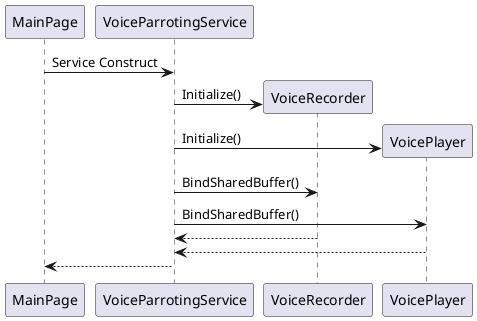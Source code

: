 @startuml VoiceParrotingSequence_ServiceConstruct
participant MainPage
participant VoiceParrotingService as Service
MainPage -> Service : Service Construct
create VoiceRecorder
Service -> VoiceRecorder : Initialize() 
create VoicePlayer
Service -> VoicePlayer : Initialize()

Service -> VoiceRecorder : BindSharedBuffer()
Service -> VoicePlayer : BindSharedBuffer()

VoiceRecorder --> Service 
VoicePlayer --> Service 

Service --> MainPage 

@enduml